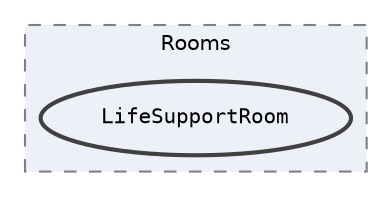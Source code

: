 digraph "Assets/Scripts/Ship/Rooms/LifeSupportRoom"
{
 // INTERACTIVE_SVG=YES
 // LATEX_PDF_SIZE
  bgcolor="transparent";
  edge [fontname=Helvetica,fontsize=10,labelfontname=Helvetica,labelfontsize=10];
  node [fontname=Helvetica,fontsize=10,fontname=Consolas fontsize=10 style=filled height=0.2 width=0.4 margin=0.1];
  compound=true
  subgraph clusterdir_a529025ea757274504fc567e115d1528 {
    graph [ bgcolor="#edf0f7", pencolor="grey50", label="Rooms", fontname=Helvetica,fontsize=10 style="filled,dashed", URL="dir_a529025ea757274504fc567e115d1528.html",tooltip=""]
  dir_f11cd523fe6e7047690b99f104c08b61 [label="LifeSupportRoom", fillcolor="#edf0f7", color="grey25", style="filled,bold", URL="dir_f11cd523fe6e7047690b99f104c08b61.html",tooltip=""];
  }
}
